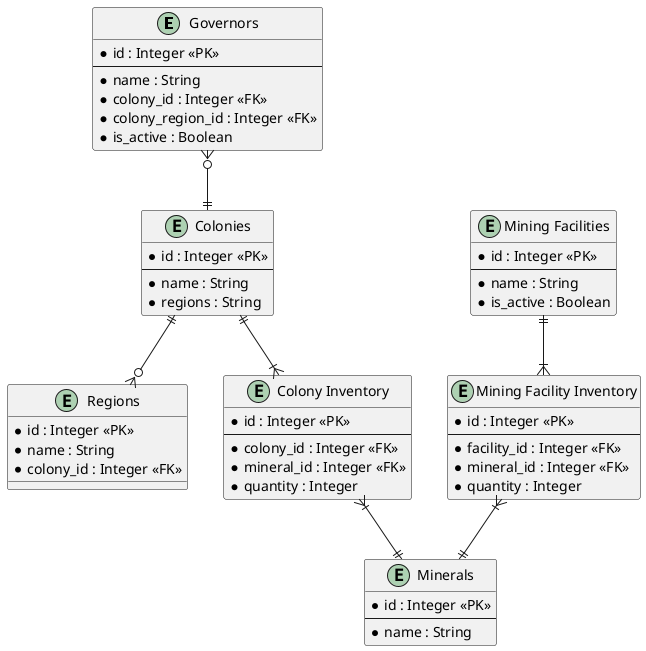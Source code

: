 @startuml

entity "Governors" as Governors {
  * id : Integer <<PK>>
  --
  * name : String
  * colony_id : Integer <<FK>>
  * colony_region_id : Integer <<FK>>
  * is_active : Boolean
}

entity "Colonies" as Colonies {
  * id : Integer <<PK>>
  --
  * name : String
  * regions : String
}

entity "Regions" as Regions {
  * id : Integer <<PK>>
  * name : String
  * colony_id : Integer <<FK>>
}

entity "Mining Facilities" as MiningFacilities {
  * id : Integer <<PK>>
  --
  * name : String
  * is_active : Boolean
}

entity "Minerals" as Minerals {
  * id : Integer <<PK>>
  --
  * name : String
}

entity "Colony Inventory" as ColonyInventory {
  * id : Integer <<PK>>
  --
  * colony_id : Integer <<FK>>
  * mineral_id : Integer <<FK>>
  * quantity : Integer
}

entity "Mining Facility Inventory" as MiningFacilityInventory {
  * id : Integer <<PK>>
  --
  * facility_id : Integer <<FK>>
  * mineral_id : Integer <<FK>>
  * quantity : Integer
}

Governors }o--|| Colonies
Colonies ||--o{ Regions
Colonies ||--|{ ColonyInventory
ColonyInventory }|--|| Minerals
MiningFacilities ||--|{ MiningFacilityInventory
MiningFacilityInventory }|--|| Minerals

@enduml
